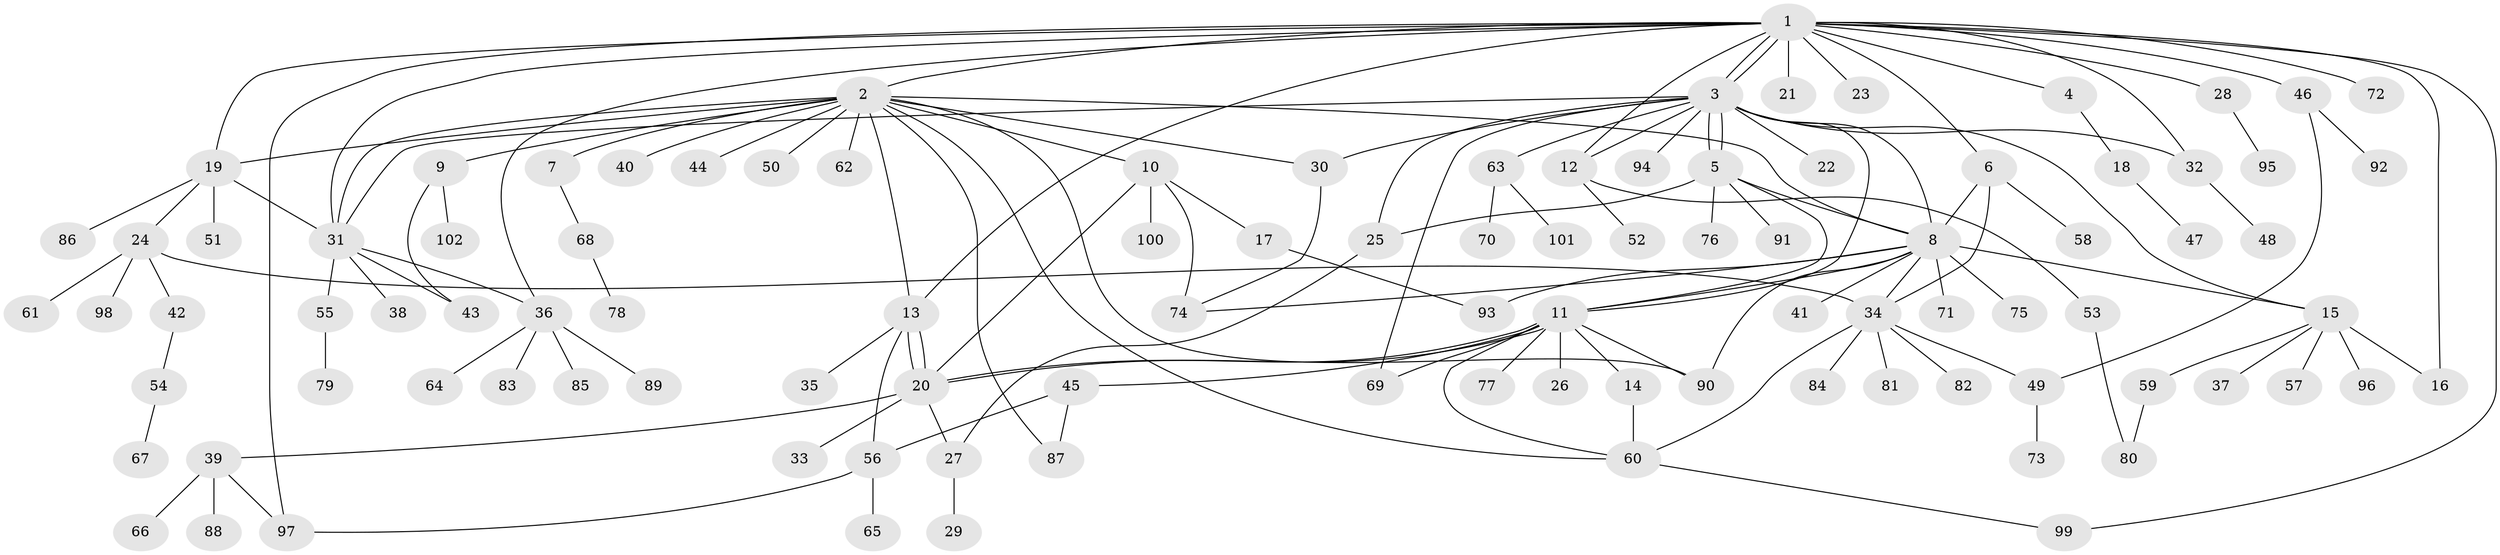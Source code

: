 // coarse degree distribution, {17: 0.0136986301369863, 15: 0.0136986301369863, 13: 0.0136986301369863, 2: 0.2465753424657534, 4: 0.0958904109589041, 3: 0.0958904109589041, 12: 0.0136986301369863, 6: 0.0410958904109589, 7: 0.0410958904109589, 5: 0.0273972602739726, 1: 0.3972602739726027}
// Generated by graph-tools (version 1.1) at 2025/50/03/04/25 22:50:10]
// undirected, 102 vertices, 144 edges
graph export_dot {
  node [color=gray90,style=filled];
  1;
  2;
  3;
  4;
  5;
  6;
  7;
  8;
  9;
  10;
  11;
  12;
  13;
  14;
  15;
  16;
  17;
  18;
  19;
  20;
  21;
  22;
  23;
  24;
  25;
  26;
  27;
  28;
  29;
  30;
  31;
  32;
  33;
  34;
  35;
  36;
  37;
  38;
  39;
  40;
  41;
  42;
  43;
  44;
  45;
  46;
  47;
  48;
  49;
  50;
  51;
  52;
  53;
  54;
  55;
  56;
  57;
  58;
  59;
  60;
  61;
  62;
  63;
  64;
  65;
  66;
  67;
  68;
  69;
  70;
  71;
  72;
  73;
  74;
  75;
  76;
  77;
  78;
  79;
  80;
  81;
  82;
  83;
  84;
  85;
  86;
  87;
  88;
  89;
  90;
  91;
  92;
  93;
  94;
  95;
  96;
  97;
  98;
  99;
  100;
  101;
  102;
  1 -- 2;
  1 -- 3;
  1 -- 3;
  1 -- 4;
  1 -- 6;
  1 -- 12;
  1 -- 13;
  1 -- 16;
  1 -- 19;
  1 -- 21;
  1 -- 23;
  1 -- 28;
  1 -- 31;
  1 -- 32;
  1 -- 36;
  1 -- 46;
  1 -- 72;
  1 -- 97;
  1 -- 99;
  2 -- 7;
  2 -- 8;
  2 -- 9;
  2 -- 10;
  2 -- 13;
  2 -- 19;
  2 -- 30;
  2 -- 31;
  2 -- 40;
  2 -- 44;
  2 -- 50;
  2 -- 60;
  2 -- 62;
  2 -- 87;
  2 -- 90;
  3 -- 5;
  3 -- 5;
  3 -- 8;
  3 -- 11;
  3 -- 12;
  3 -- 15;
  3 -- 22;
  3 -- 25;
  3 -- 30;
  3 -- 31;
  3 -- 32;
  3 -- 63;
  3 -- 69;
  3 -- 94;
  4 -- 18;
  5 -- 8;
  5 -- 11;
  5 -- 25;
  5 -- 76;
  5 -- 91;
  6 -- 8;
  6 -- 34;
  6 -- 58;
  7 -- 68;
  8 -- 11;
  8 -- 15;
  8 -- 34;
  8 -- 41;
  8 -- 71;
  8 -- 74;
  8 -- 75;
  8 -- 90;
  8 -- 93;
  9 -- 43;
  9 -- 102;
  10 -- 17;
  10 -- 20;
  10 -- 74;
  10 -- 100;
  11 -- 14;
  11 -- 20;
  11 -- 20;
  11 -- 26;
  11 -- 45;
  11 -- 60;
  11 -- 69;
  11 -- 77;
  11 -- 90;
  12 -- 52;
  12 -- 53;
  13 -- 20;
  13 -- 20;
  13 -- 35;
  13 -- 56;
  14 -- 60;
  15 -- 16;
  15 -- 37;
  15 -- 57;
  15 -- 59;
  15 -- 96;
  17 -- 93;
  18 -- 47;
  19 -- 24;
  19 -- 31;
  19 -- 51;
  19 -- 86;
  20 -- 27;
  20 -- 33;
  20 -- 39;
  24 -- 34;
  24 -- 42;
  24 -- 61;
  24 -- 98;
  25 -- 27;
  27 -- 29;
  28 -- 95;
  30 -- 74;
  31 -- 36;
  31 -- 38;
  31 -- 43;
  31 -- 55;
  32 -- 48;
  34 -- 49;
  34 -- 60;
  34 -- 81;
  34 -- 82;
  34 -- 84;
  36 -- 64;
  36 -- 83;
  36 -- 85;
  36 -- 89;
  39 -- 66;
  39 -- 88;
  39 -- 97;
  42 -- 54;
  45 -- 56;
  45 -- 87;
  46 -- 49;
  46 -- 92;
  49 -- 73;
  53 -- 80;
  54 -- 67;
  55 -- 79;
  56 -- 65;
  56 -- 97;
  59 -- 80;
  60 -- 99;
  63 -- 70;
  63 -- 101;
  68 -- 78;
}
